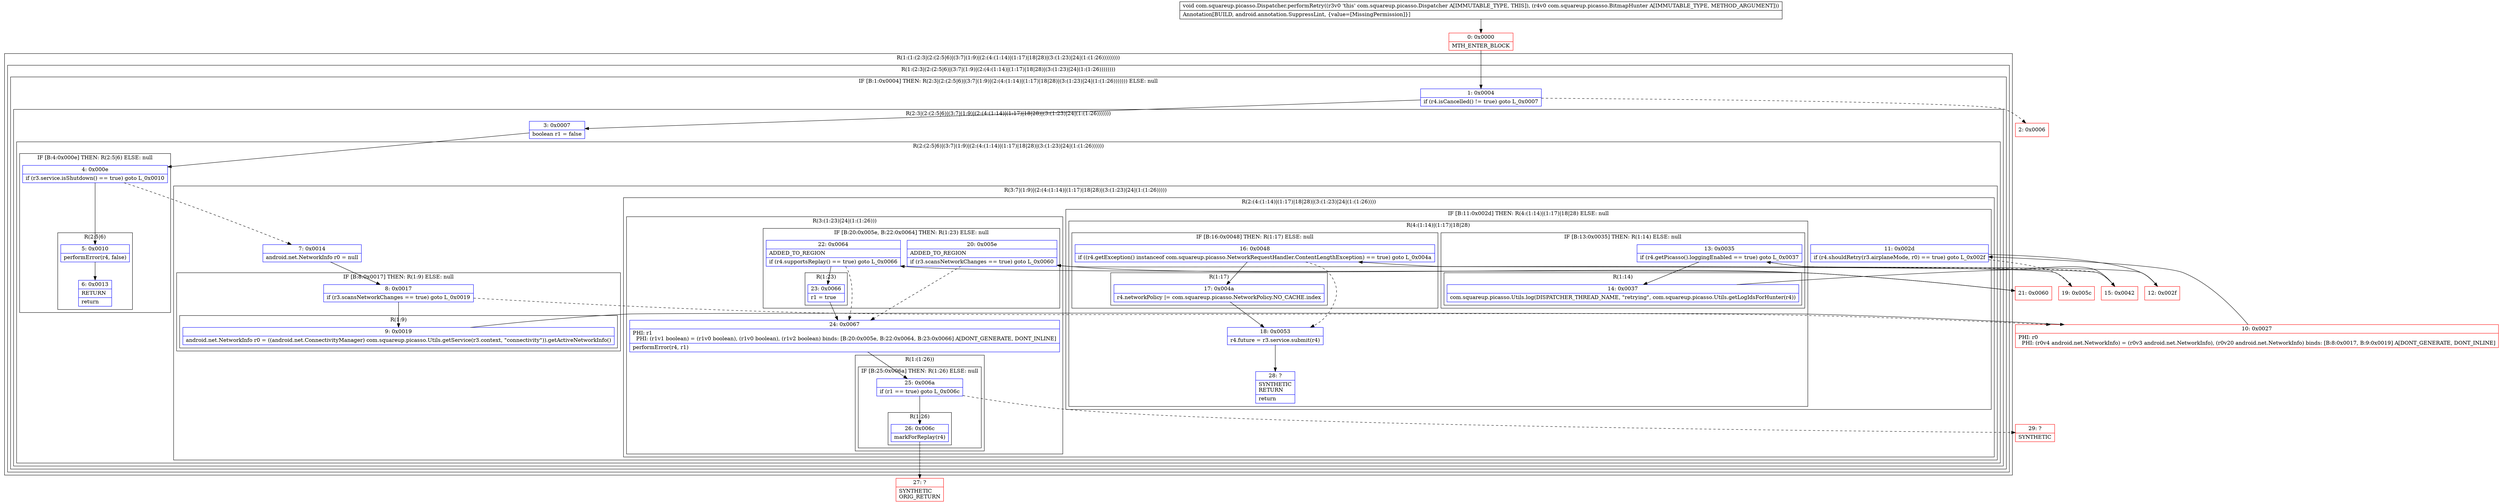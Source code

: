 digraph "CFG forcom.squareup.picasso.Dispatcher.performRetry(Lcom\/squareup\/picasso\/BitmapHunter;)V" {
subgraph cluster_Region_1304510080 {
label = "R(1:(1:(2:3|(2:(2:5|6)|(3:7|(1:9)|(2:(4:(1:14)|(1:17)|18|28)|(3:(1:23)|24|(1:(1:26)))))))))";
node [shape=record,color=blue];
subgraph cluster_Region_382471561 {
label = "R(1:(2:3|(2:(2:5|6)|(3:7|(1:9)|(2:(4:(1:14)|(1:17)|18|28)|(3:(1:23)|24|(1:(1:26))))))))";
node [shape=record,color=blue];
subgraph cluster_IfRegion_502375437 {
label = "IF [B:1:0x0004] THEN: R(2:3|(2:(2:5|6)|(3:7|(1:9)|(2:(4:(1:14)|(1:17)|18|28)|(3:(1:23)|24|(1:(1:26))))))) ELSE: null";
node [shape=record,color=blue];
Node_1 [shape=record,label="{1\:\ 0x0004|if (r4.isCancelled() != true) goto L_0x0007\l}"];
subgraph cluster_Region_448239957 {
label = "R(2:3|(2:(2:5|6)|(3:7|(1:9)|(2:(4:(1:14)|(1:17)|18|28)|(3:(1:23)|24|(1:(1:26)))))))";
node [shape=record,color=blue];
Node_3 [shape=record,label="{3\:\ 0x0007|boolean r1 = false\l}"];
subgraph cluster_Region_1662535314 {
label = "R(2:(2:5|6)|(3:7|(1:9)|(2:(4:(1:14)|(1:17)|18|28)|(3:(1:23)|24|(1:(1:26))))))";
node [shape=record,color=blue];
subgraph cluster_IfRegion_661209423 {
label = "IF [B:4:0x000e] THEN: R(2:5|6) ELSE: null";
node [shape=record,color=blue];
Node_4 [shape=record,label="{4\:\ 0x000e|if (r3.service.isShutdown() == true) goto L_0x0010\l}"];
subgraph cluster_Region_1363124334 {
label = "R(2:5|6)";
node [shape=record,color=blue];
Node_5 [shape=record,label="{5\:\ 0x0010|performError(r4, false)\l}"];
Node_6 [shape=record,label="{6\:\ 0x0013|RETURN\l|return\l}"];
}
}
subgraph cluster_Region_678268770 {
label = "R(3:7|(1:9)|(2:(4:(1:14)|(1:17)|18|28)|(3:(1:23)|24|(1:(1:26)))))";
node [shape=record,color=blue];
Node_7 [shape=record,label="{7\:\ 0x0014|android.net.NetworkInfo r0 = null\l}"];
subgraph cluster_IfRegion_1107208072 {
label = "IF [B:8:0x0017] THEN: R(1:9) ELSE: null";
node [shape=record,color=blue];
Node_8 [shape=record,label="{8\:\ 0x0017|if (r3.scansNetworkChanges == true) goto L_0x0019\l}"];
subgraph cluster_Region_483920652 {
label = "R(1:9)";
node [shape=record,color=blue];
Node_9 [shape=record,label="{9\:\ 0x0019|android.net.NetworkInfo r0 = ((android.net.ConnectivityManager) com.squareup.picasso.Utils.getService(r3.context, \"connectivity\")).getActiveNetworkInfo()\l}"];
}
}
subgraph cluster_Region_1618167283 {
label = "R(2:(4:(1:14)|(1:17)|18|28)|(3:(1:23)|24|(1:(1:26))))";
node [shape=record,color=blue];
subgraph cluster_IfRegion_999750712 {
label = "IF [B:11:0x002d] THEN: R(4:(1:14)|(1:17)|18|28) ELSE: null";
node [shape=record,color=blue];
Node_11 [shape=record,label="{11\:\ 0x002d|if (r4.shouldRetry(r3.airplaneMode, r0) == true) goto L_0x002f\l}"];
subgraph cluster_Region_226300811 {
label = "R(4:(1:14)|(1:17)|18|28)";
node [shape=record,color=blue];
subgraph cluster_IfRegion_560856730 {
label = "IF [B:13:0x0035] THEN: R(1:14) ELSE: null";
node [shape=record,color=blue];
Node_13 [shape=record,label="{13\:\ 0x0035|if (r4.getPicasso().loggingEnabled == true) goto L_0x0037\l}"];
subgraph cluster_Region_362536920 {
label = "R(1:14)";
node [shape=record,color=blue];
Node_14 [shape=record,label="{14\:\ 0x0037|com.squareup.picasso.Utils.log(DISPATCHER_THREAD_NAME, \"retrying\", com.squareup.picasso.Utils.getLogIdsForHunter(r4))\l}"];
}
}
subgraph cluster_IfRegion_1866292293 {
label = "IF [B:16:0x0048] THEN: R(1:17) ELSE: null";
node [shape=record,color=blue];
Node_16 [shape=record,label="{16\:\ 0x0048|if ((r4.getException() instanceof com.squareup.picasso.NetworkRequestHandler.ContentLengthException) == true) goto L_0x004a\l}"];
subgraph cluster_Region_171567970 {
label = "R(1:17)";
node [shape=record,color=blue];
Node_17 [shape=record,label="{17\:\ 0x004a|r4.networkPolicy \|= com.squareup.picasso.NetworkPolicy.NO_CACHE.index\l}"];
}
}
Node_18 [shape=record,label="{18\:\ 0x0053|r4.future = r3.service.submit(r4)\l}"];
Node_28 [shape=record,label="{28\:\ ?|SYNTHETIC\lRETURN\l|return\l}"];
}
}
subgraph cluster_Region_654314802 {
label = "R(3:(1:23)|24|(1:(1:26)))";
node [shape=record,color=blue];
subgraph cluster_IfRegion_1156472209 {
label = "IF [B:20:0x005e, B:22:0x0064] THEN: R(1:23) ELSE: null";
node [shape=record,color=blue];
Node_20 [shape=record,label="{20\:\ 0x005e|ADDED_TO_REGION\l|if (r3.scansNetworkChanges == true) goto L_0x0060\l}"];
Node_22 [shape=record,label="{22\:\ 0x0064|ADDED_TO_REGION\l|if (r4.supportsReplay() == true) goto L_0x0066\l}"];
subgraph cluster_Region_71698675 {
label = "R(1:23)";
node [shape=record,color=blue];
Node_23 [shape=record,label="{23\:\ 0x0066|r1 = true\l}"];
}
}
Node_24 [shape=record,label="{24\:\ 0x0067|PHI: r1 \l  PHI: (r1v1 boolean) = (r1v0 boolean), (r1v0 boolean), (r1v2 boolean) binds: [B:20:0x005e, B:22:0x0064, B:23:0x0066] A[DONT_GENERATE, DONT_INLINE]\l|performError(r4, r1)\l}"];
subgraph cluster_Region_255864779 {
label = "R(1:(1:26))";
node [shape=record,color=blue];
subgraph cluster_IfRegion_238473920 {
label = "IF [B:25:0x006a] THEN: R(1:26) ELSE: null";
node [shape=record,color=blue];
Node_25 [shape=record,label="{25\:\ 0x006a|if (r1 == true) goto L_0x006c\l}"];
subgraph cluster_Region_177902866 {
label = "R(1:26)";
node [shape=record,color=blue];
Node_26 [shape=record,label="{26\:\ 0x006c|markForReplay(r4)\l}"];
}
}
}
}
}
}
}
}
}
}
}
Node_0 [shape=record,color=red,label="{0\:\ 0x0000|MTH_ENTER_BLOCK\l}"];
Node_2 [shape=record,color=red,label="{2\:\ 0x0006}"];
Node_10 [shape=record,color=red,label="{10\:\ 0x0027|PHI: r0 \l  PHI: (r0v4 android.net.NetworkInfo) = (r0v3 android.net.NetworkInfo), (r0v20 android.net.NetworkInfo) binds: [B:8:0x0017, B:9:0x0019] A[DONT_GENERATE, DONT_INLINE]\l}"];
Node_12 [shape=record,color=red,label="{12\:\ 0x002f}"];
Node_15 [shape=record,color=red,label="{15\:\ 0x0042}"];
Node_19 [shape=record,color=red,label="{19\:\ 0x005c}"];
Node_21 [shape=record,color=red,label="{21\:\ 0x0060}"];
Node_27 [shape=record,color=red,label="{27\:\ ?|SYNTHETIC\lORIG_RETURN\l}"];
Node_29 [shape=record,color=red,label="{29\:\ ?|SYNTHETIC\l}"];
MethodNode[shape=record,label="{void com.squareup.picasso.Dispatcher.performRetry((r3v0 'this' com.squareup.picasso.Dispatcher A[IMMUTABLE_TYPE, THIS]), (r4v0 com.squareup.picasso.BitmapHunter A[IMMUTABLE_TYPE, METHOD_ARGUMENT]))  | Annotation[BUILD, android.annotation.SuppressLint, \{value=[MissingPermission]\}]\l}"];
MethodNode -> Node_0;
Node_1 -> Node_2[style=dashed];
Node_1 -> Node_3;
Node_3 -> Node_4;
Node_4 -> Node_5;
Node_4 -> Node_7[style=dashed];
Node_5 -> Node_6;
Node_7 -> Node_8;
Node_8 -> Node_9;
Node_8 -> Node_10[style=dashed];
Node_9 -> Node_10;
Node_11 -> Node_12;
Node_11 -> Node_19[style=dashed];
Node_13 -> Node_14;
Node_13 -> Node_15[style=dashed];
Node_14 -> Node_15;
Node_16 -> Node_17;
Node_16 -> Node_18[style=dashed];
Node_17 -> Node_18;
Node_18 -> Node_28;
Node_20 -> Node_21;
Node_20 -> Node_24[style=dashed];
Node_22 -> Node_23;
Node_22 -> Node_24[style=dashed];
Node_23 -> Node_24;
Node_24 -> Node_25;
Node_25 -> Node_26;
Node_25 -> Node_29[style=dashed];
Node_26 -> Node_27;
Node_0 -> Node_1;
Node_10 -> Node_11;
Node_12 -> Node_13;
Node_15 -> Node_16;
Node_19 -> Node_20;
Node_21 -> Node_22;
}

